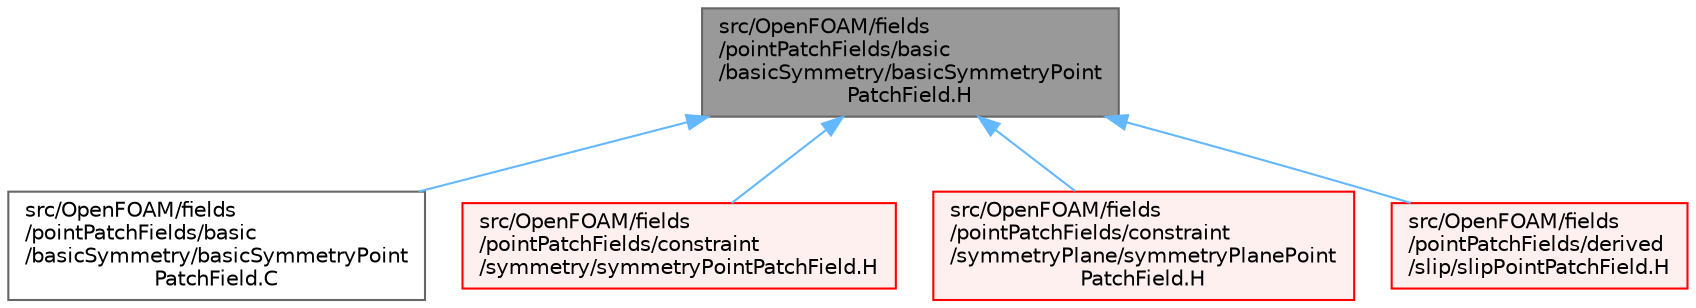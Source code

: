 digraph "src/OpenFOAM/fields/pointPatchFields/basic/basicSymmetry/basicSymmetryPointPatchField.H"
{
 // LATEX_PDF_SIZE
  bgcolor="transparent";
  edge [fontname=Helvetica,fontsize=10,labelfontname=Helvetica,labelfontsize=10];
  node [fontname=Helvetica,fontsize=10,shape=box,height=0.2,width=0.4];
  Node1 [id="Node000001",label="src/OpenFOAM/fields\l/pointPatchFields/basic\l/basicSymmetry/basicSymmetryPoint\lPatchField.H",height=0.2,width=0.4,color="gray40", fillcolor="grey60", style="filled", fontcolor="black",tooltip=" "];
  Node1 -> Node2 [id="edge1_Node000001_Node000002",dir="back",color="steelblue1",style="solid",tooltip=" "];
  Node2 [id="Node000002",label="src/OpenFOAM/fields\l/pointPatchFields/basic\l/basicSymmetry/basicSymmetryPoint\lPatchField.C",height=0.2,width=0.4,color="grey40", fillcolor="white", style="filled",URL="$basicSymmetryPointPatchField_8C.html",tooltip=" "];
  Node1 -> Node3 [id="edge2_Node000001_Node000003",dir="back",color="steelblue1",style="solid",tooltip=" "];
  Node3 [id="Node000003",label="src/OpenFOAM/fields\l/pointPatchFields/constraint\l/symmetry/symmetryPointPatchField.H",height=0.2,width=0.4,color="red", fillcolor="#FFF0F0", style="filled",URL="$symmetryPointPatchField_8H.html",tooltip=" "];
  Node1 -> Node7 [id="edge3_Node000001_Node000007",dir="back",color="steelblue1",style="solid",tooltip=" "];
  Node7 [id="Node000007",label="src/OpenFOAM/fields\l/pointPatchFields/constraint\l/symmetryPlane/symmetryPlanePoint\lPatchField.H",height=0.2,width=0.4,color="red", fillcolor="#FFF0F0", style="filled",URL="$symmetryPlanePointPatchField_8H.html",tooltip=" "];
  Node1 -> Node11 [id="edge4_Node000001_Node000011",dir="back",color="steelblue1",style="solid",tooltip=" "];
  Node11 [id="Node000011",label="src/OpenFOAM/fields\l/pointPatchFields/derived\l/slip/slipPointPatchField.H",height=0.2,width=0.4,color="red", fillcolor="#FFF0F0", style="filled",URL="$slipPointPatchField_8H.html",tooltip=" "];
}
